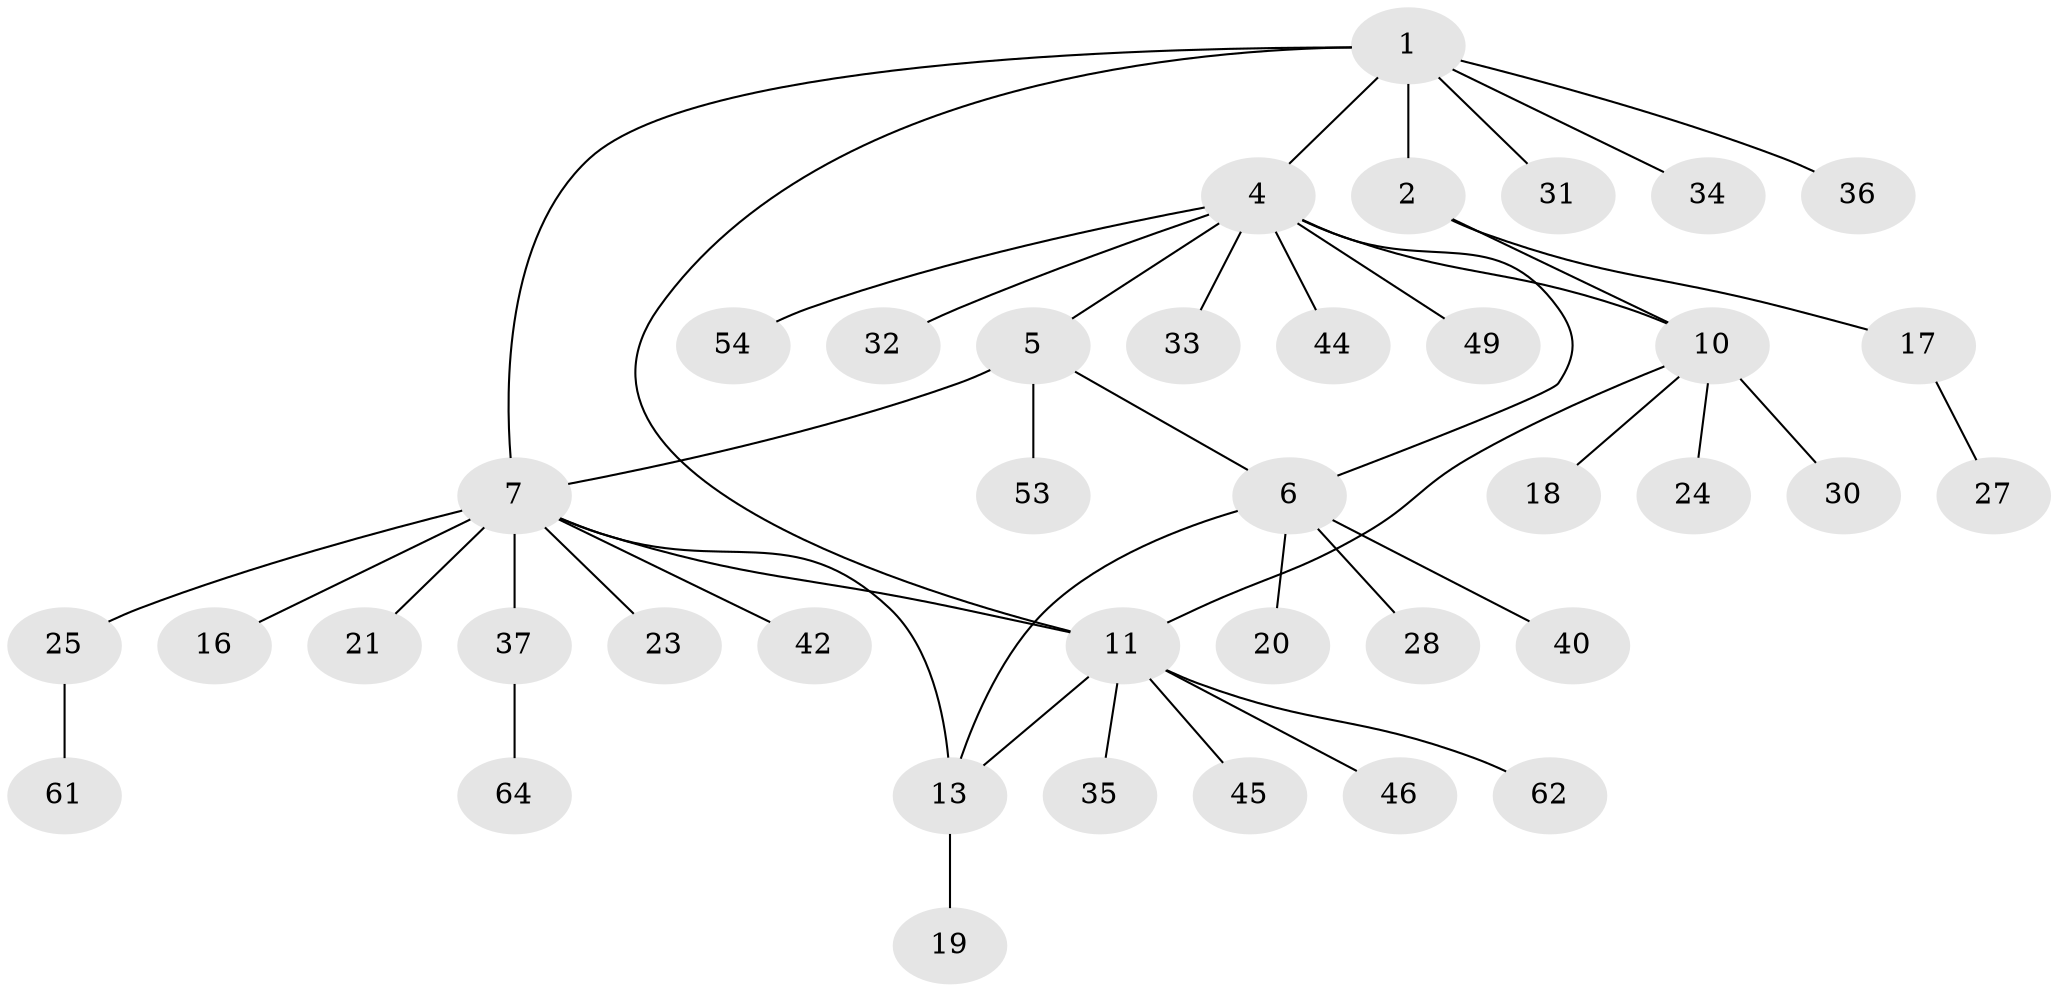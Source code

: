// original degree distribution, {3: 0.09090909090909091, 5: 0.030303030303030304, 10: 0.015151515151515152, 9: 0.015151515151515152, 4: 0.06060606060606061, 6: 0.030303030303030304, 8: 0.030303030303030304, 7: 0.015151515151515152, 2: 0.10606060606060606, 1: 0.6060606060606061}
// Generated by graph-tools (version 1.1) at 2025/19/03/04/25 18:19:42]
// undirected, 39 vertices, 45 edges
graph export_dot {
graph [start="1"]
  node [color=gray90,style=filled];
  1 [super="+3"];
  2 [super="+65"];
  4 [super="+39+29"];
  5;
  6;
  7 [super="+8+50+9"];
  10;
  11 [super="+12"];
  13 [super="+14+43+48"];
  16 [super="+47"];
  17 [super="+55"];
  18;
  19;
  20;
  21;
  23 [super="+38+57"];
  24 [super="+59+26"];
  25;
  27;
  28;
  30;
  31;
  32;
  33;
  34;
  35;
  36;
  37;
  40;
  42;
  44;
  45;
  46 [super="+63"];
  49;
  53;
  54;
  61;
  62;
  64;
  1 -- 2 [weight=2];
  1 -- 34;
  1 -- 4;
  1 -- 36;
  1 -- 7;
  1 -- 31;
  1 -- 11;
  2 -- 10;
  2 -- 17;
  4 -- 5;
  4 -- 6;
  4 -- 10;
  4 -- 32;
  4 -- 44;
  4 -- 49;
  4 -- 33;
  4 -- 54;
  5 -- 6;
  5 -- 53;
  5 -- 7;
  6 -- 20;
  6 -- 28;
  6 -- 40;
  6 -- 13;
  7 -- 25;
  7 -- 37;
  7 -- 42;
  7 -- 23;
  7 -- 16;
  7 -- 21;
  7 -- 13;
  7 -- 11;
  10 -- 11 [weight=2];
  10 -- 18;
  10 -- 24;
  10 -- 30;
  11 -- 35;
  11 -- 13 [weight=2];
  11 -- 45;
  11 -- 46;
  11 -- 62;
  13 -- 19;
  17 -- 27;
  25 -- 61;
  37 -- 64;
}
